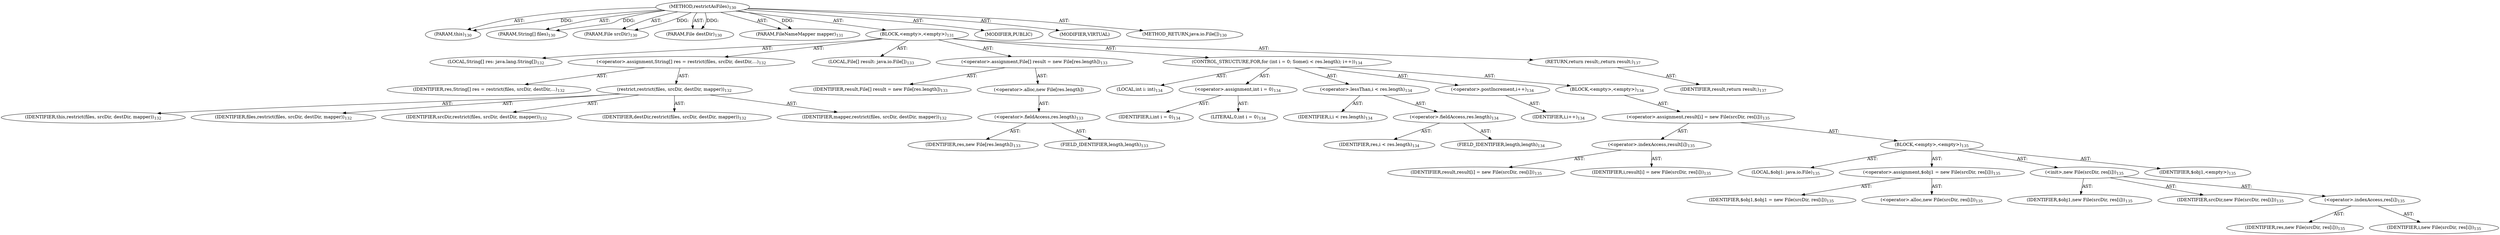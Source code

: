 digraph "restrictAsFiles" {  
"111669149698" [label = <(METHOD,restrictAsFiles)<SUB>130</SUB>> ]
"115964116993" [label = <(PARAM,this)<SUB>130</SUB>> ]
"115964117000" [label = <(PARAM,String[] files)<SUB>130</SUB>> ]
"115964117001" [label = <(PARAM,File srcDir)<SUB>130</SUB>> ]
"115964117002" [label = <(PARAM,File destDir)<SUB>130</SUB>> ]
"115964117003" [label = <(PARAM,FileNameMapper mapper)<SUB>131</SUB>> ]
"25769803781" [label = <(BLOCK,&lt;empty&gt;,&lt;empty&gt;)<SUB>131</SUB>> ]
"94489280520" [label = <(LOCAL,String[] res: java.lang.String[])<SUB>132</SUB>> ]
"30064771116" [label = <(&lt;operator&gt;.assignment,String[] res = restrict(files, srcDir, destDir,...)<SUB>132</SUB>> ]
"68719476784" [label = <(IDENTIFIER,res,String[] res = restrict(files, srcDir, destDir,...)<SUB>132</SUB>> ]
"30064771117" [label = <(restrict,restrict(files, srcDir, destDir, mapper))<SUB>132</SUB>> ]
"68719476738" [label = <(IDENTIFIER,this,restrict(files, srcDir, destDir, mapper))<SUB>132</SUB>> ]
"68719476785" [label = <(IDENTIFIER,files,restrict(files, srcDir, destDir, mapper))<SUB>132</SUB>> ]
"68719476786" [label = <(IDENTIFIER,srcDir,restrict(files, srcDir, destDir, mapper))<SUB>132</SUB>> ]
"68719476787" [label = <(IDENTIFIER,destDir,restrict(files, srcDir, destDir, mapper))<SUB>132</SUB>> ]
"68719476788" [label = <(IDENTIFIER,mapper,restrict(files, srcDir, destDir, mapper))<SUB>132</SUB>> ]
"94489280521" [label = <(LOCAL,File[] result: java.io.File[])<SUB>133</SUB>> ]
"30064771118" [label = <(&lt;operator&gt;.assignment,File[] result = new File[res.length])<SUB>133</SUB>> ]
"68719476789" [label = <(IDENTIFIER,result,File[] result = new File[res.length])<SUB>133</SUB>> ]
"30064771119" [label = <(&lt;operator&gt;.alloc,new File[res.length])> ]
"30064771120" [label = <(&lt;operator&gt;.fieldAccess,res.length)<SUB>133</SUB>> ]
"68719476790" [label = <(IDENTIFIER,res,new File[res.length])<SUB>133</SUB>> ]
"55834574856" [label = <(FIELD_IDENTIFIER,length,length)<SUB>133</SUB>> ]
"47244640258" [label = <(CONTROL_STRUCTURE,FOR,for (int i = 0; Some(i &lt; res.length); i++))<SUB>134</SUB>> ]
"94489280522" [label = <(LOCAL,int i: int)<SUB>134</SUB>> ]
"30064771121" [label = <(&lt;operator&gt;.assignment,int i = 0)<SUB>134</SUB>> ]
"68719476791" [label = <(IDENTIFIER,i,int i = 0)<SUB>134</SUB>> ]
"90194313218" [label = <(LITERAL,0,int i = 0)<SUB>134</SUB>> ]
"30064771122" [label = <(&lt;operator&gt;.lessThan,i &lt; res.length)<SUB>134</SUB>> ]
"68719476792" [label = <(IDENTIFIER,i,i &lt; res.length)<SUB>134</SUB>> ]
"30064771123" [label = <(&lt;operator&gt;.fieldAccess,res.length)<SUB>134</SUB>> ]
"68719476793" [label = <(IDENTIFIER,res,i &lt; res.length)<SUB>134</SUB>> ]
"55834574857" [label = <(FIELD_IDENTIFIER,length,length)<SUB>134</SUB>> ]
"30064771124" [label = <(&lt;operator&gt;.postIncrement,i++)<SUB>134</SUB>> ]
"68719476794" [label = <(IDENTIFIER,i,i++)<SUB>134</SUB>> ]
"25769803782" [label = <(BLOCK,&lt;empty&gt;,&lt;empty&gt;)<SUB>134</SUB>> ]
"30064771125" [label = <(&lt;operator&gt;.assignment,result[i] = new File(srcDir, res[i]))<SUB>135</SUB>> ]
"30064771126" [label = <(&lt;operator&gt;.indexAccess,result[i])<SUB>135</SUB>> ]
"68719476795" [label = <(IDENTIFIER,result,result[i] = new File(srcDir, res[i]))<SUB>135</SUB>> ]
"68719476796" [label = <(IDENTIFIER,i,result[i] = new File(srcDir, res[i]))<SUB>135</SUB>> ]
"25769803783" [label = <(BLOCK,&lt;empty&gt;,&lt;empty&gt;)<SUB>135</SUB>> ]
"94489280523" [label = <(LOCAL,$obj1: java.io.File)<SUB>135</SUB>> ]
"30064771127" [label = <(&lt;operator&gt;.assignment,$obj1 = new File(srcDir, res[i]))<SUB>135</SUB>> ]
"68719476797" [label = <(IDENTIFIER,$obj1,$obj1 = new File(srcDir, res[i]))<SUB>135</SUB>> ]
"30064771128" [label = <(&lt;operator&gt;.alloc,new File(srcDir, res[i]))<SUB>135</SUB>> ]
"30064771129" [label = <(&lt;init&gt;,new File(srcDir, res[i]))<SUB>135</SUB>> ]
"68719476798" [label = <(IDENTIFIER,$obj1,new File(srcDir, res[i]))<SUB>135</SUB>> ]
"68719476799" [label = <(IDENTIFIER,srcDir,new File(srcDir, res[i]))<SUB>135</SUB>> ]
"30064771130" [label = <(&lt;operator&gt;.indexAccess,res[i])<SUB>135</SUB>> ]
"68719476800" [label = <(IDENTIFIER,res,new File(srcDir, res[i]))<SUB>135</SUB>> ]
"68719476801" [label = <(IDENTIFIER,i,new File(srcDir, res[i]))<SUB>135</SUB>> ]
"68719476802" [label = <(IDENTIFIER,$obj1,&lt;empty&gt;)<SUB>135</SUB>> ]
"146028888065" [label = <(RETURN,return result;,return result;)<SUB>137</SUB>> ]
"68719476803" [label = <(IDENTIFIER,result,return result;)<SUB>137</SUB>> ]
"133143986183" [label = <(MODIFIER,PUBLIC)> ]
"133143986184" [label = <(MODIFIER,VIRTUAL)> ]
"128849018882" [label = <(METHOD_RETURN,java.io.File[])<SUB>130</SUB>> ]
  "111669149698" -> "115964116993"  [ label = "AST: "] 
  "111669149698" -> "115964117000"  [ label = "AST: "] 
  "111669149698" -> "115964117001"  [ label = "AST: "] 
  "111669149698" -> "115964117002"  [ label = "AST: "] 
  "111669149698" -> "115964117003"  [ label = "AST: "] 
  "111669149698" -> "25769803781"  [ label = "AST: "] 
  "111669149698" -> "133143986183"  [ label = "AST: "] 
  "111669149698" -> "133143986184"  [ label = "AST: "] 
  "111669149698" -> "128849018882"  [ label = "AST: "] 
  "25769803781" -> "94489280520"  [ label = "AST: "] 
  "25769803781" -> "30064771116"  [ label = "AST: "] 
  "25769803781" -> "94489280521"  [ label = "AST: "] 
  "25769803781" -> "30064771118"  [ label = "AST: "] 
  "25769803781" -> "47244640258"  [ label = "AST: "] 
  "25769803781" -> "146028888065"  [ label = "AST: "] 
  "30064771116" -> "68719476784"  [ label = "AST: "] 
  "30064771116" -> "30064771117"  [ label = "AST: "] 
  "30064771117" -> "68719476738"  [ label = "AST: "] 
  "30064771117" -> "68719476785"  [ label = "AST: "] 
  "30064771117" -> "68719476786"  [ label = "AST: "] 
  "30064771117" -> "68719476787"  [ label = "AST: "] 
  "30064771117" -> "68719476788"  [ label = "AST: "] 
  "30064771118" -> "68719476789"  [ label = "AST: "] 
  "30064771118" -> "30064771119"  [ label = "AST: "] 
  "30064771119" -> "30064771120"  [ label = "AST: "] 
  "30064771120" -> "68719476790"  [ label = "AST: "] 
  "30064771120" -> "55834574856"  [ label = "AST: "] 
  "47244640258" -> "94489280522"  [ label = "AST: "] 
  "47244640258" -> "30064771121"  [ label = "AST: "] 
  "47244640258" -> "30064771122"  [ label = "AST: "] 
  "47244640258" -> "30064771124"  [ label = "AST: "] 
  "47244640258" -> "25769803782"  [ label = "AST: "] 
  "30064771121" -> "68719476791"  [ label = "AST: "] 
  "30064771121" -> "90194313218"  [ label = "AST: "] 
  "30064771122" -> "68719476792"  [ label = "AST: "] 
  "30064771122" -> "30064771123"  [ label = "AST: "] 
  "30064771123" -> "68719476793"  [ label = "AST: "] 
  "30064771123" -> "55834574857"  [ label = "AST: "] 
  "30064771124" -> "68719476794"  [ label = "AST: "] 
  "25769803782" -> "30064771125"  [ label = "AST: "] 
  "30064771125" -> "30064771126"  [ label = "AST: "] 
  "30064771125" -> "25769803783"  [ label = "AST: "] 
  "30064771126" -> "68719476795"  [ label = "AST: "] 
  "30064771126" -> "68719476796"  [ label = "AST: "] 
  "25769803783" -> "94489280523"  [ label = "AST: "] 
  "25769803783" -> "30064771127"  [ label = "AST: "] 
  "25769803783" -> "30064771129"  [ label = "AST: "] 
  "25769803783" -> "68719476802"  [ label = "AST: "] 
  "30064771127" -> "68719476797"  [ label = "AST: "] 
  "30064771127" -> "30064771128"  [ label = "AST: "] 
  "30064771129" -> "68719476798"  [ label = "AST: "] 
  "30064771129" -> "68719476799"  [ label = "AST: "] 
  "30064771129" -> "30064771130"  [ label = "AST: "] 
  "30064771130" -> "68719476800"  [ label = "AST: "] 
  "30064771130" -> "68719476801"  [ label = "AST: "] 
  "146028888065" -> "68719476803"  [ label = "AST: "] 
  "111669149698" -> "115964116993"  [ label = "DDG: "] 
  "111669149698" -> "115964117000"  [ label = "DDG: "] 
  "111669149698" -> "115964117001"  [ label = "DDG: "] 
  "111669149698" -> "115964117002"  [ label = "DDG: "] 
  "111669149698" -> "115964117003"  [ label = "DDG: "] 
}
